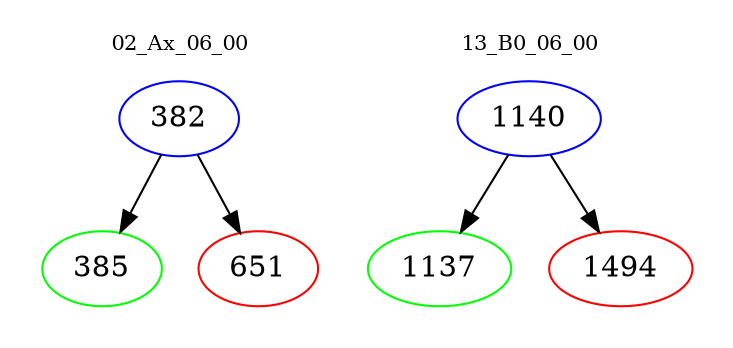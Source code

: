 digraph{
subgraph cluster_0 {
color = white
label = "02_Ax_06_00";
fontsize=10;
T0_382 [label="382", color="blue"]
T0_382 -> T0_385 [color="black"]
T0_385 [label="385", color="green"]
T0_382 -> T0_651 [color="black"]
T0_651 [label="651", color="red"]
}
subgraph cluster_1 {
color = white
label = "13_B0_06_00";
fontsize=10;
T1_1140 [label="1140", color="blue"]
T1_1140 -> T1_1137 [color="black"]
T1_1137 [label="1137", color="green"]
T1_1140 -> T1_1494 [color="black"]
T1_1494 [label="1494", color="red"]
}
}
